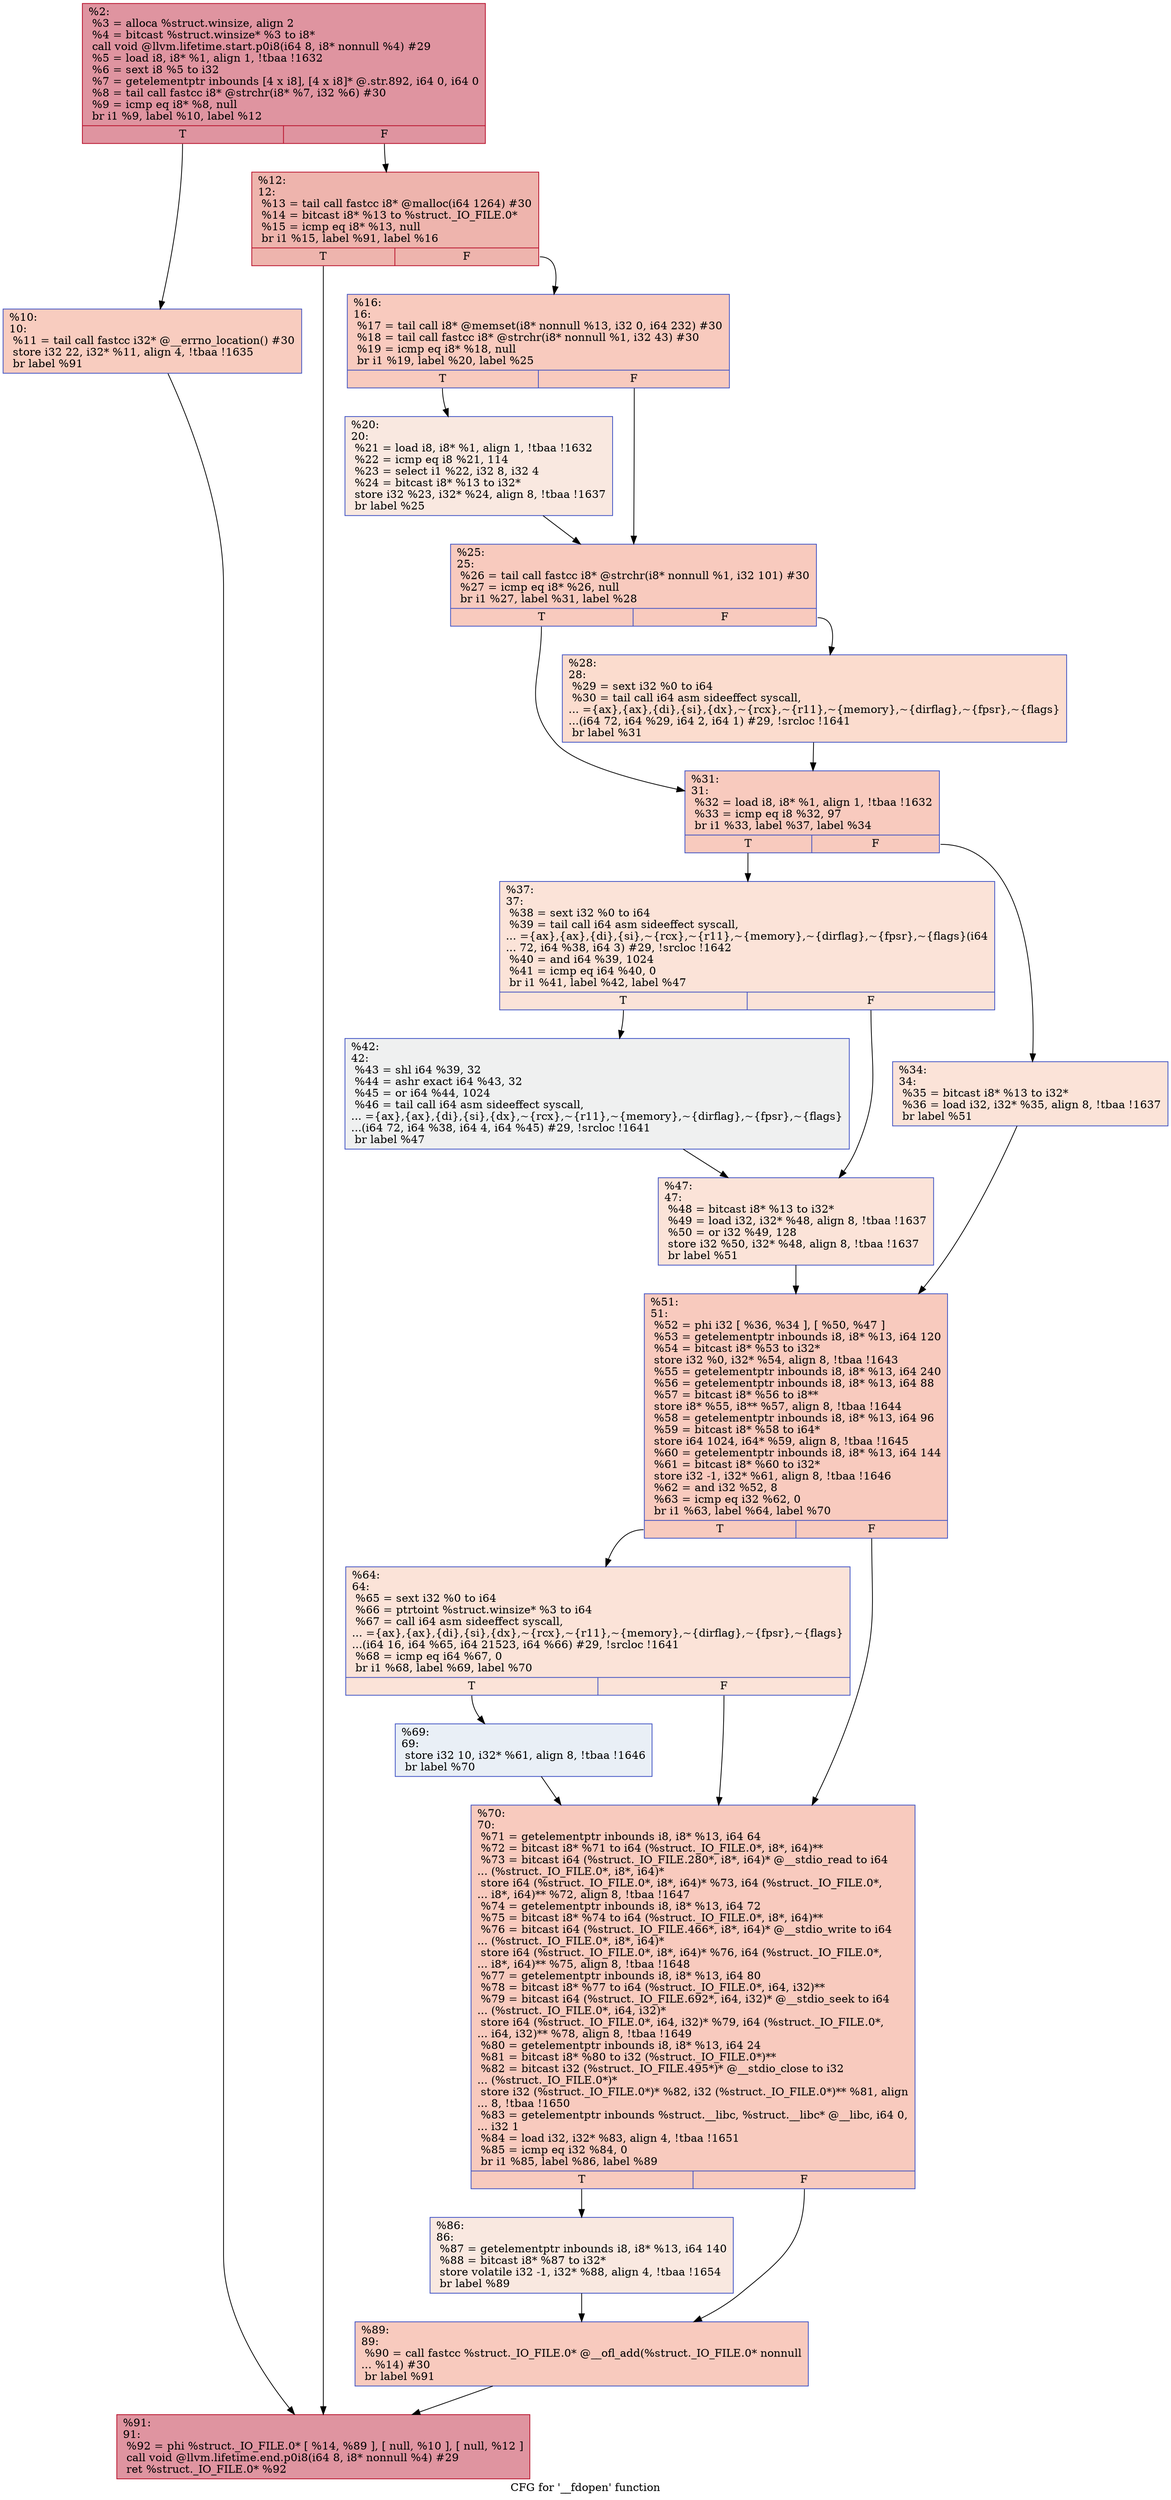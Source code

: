 digraph "CFG for '__fdopen' function" {
	label="CFG for '__fdopen' function";

	Node0x1656a70 [shape=record,color="#b70d28ff", style=filled, fillcolor="#b70d2870",label="{%2:\l  %3 = alloca %struct.winsize, align 2\l  %4 = bitcast %struct.winsize* %3 to i8*\l  call void @llvm.lifetime.start.p0i8(i64 8, i8* nonnull %4) #29\l  %5 = load i8, i8* %1, align 1, !tbaa !1632\l  %6 = sext i8 %5 to i32\l  %7 = getelementptr inbounds [4 x i8], [4 x i8]* @.str.892, i64 0, i64 0\l  %8 = tail call fastcc i8* @strchr(i8* %7, i32 %6) #30\l  %9 = icmp eq i8* %8, null\l  br i1 %9, label %10, label %12\l|{<s0>T|<s1>F}}"];
	Node0x1656a70:s0 -> Node0x1656bc0;
	Node0x1656a70:s1 -> Node0x1656c10;
	Node0x1656bc0 [shape=record,color="#3d50c3ff", style=filled, fillcolor="#f08b6e70",label="{%10:\l10:                                               \l  %11 = tail call fastcc i32* @__errno_location() #30\l  store i32 22, i32* %11, align 4, !tbaa !1635\l  br label %91\l}"];
	Node0x1656bc0 -> Node0x1657110;
	Node0x1656c10 [shape=record,color="#b70d28ff", style=filled, fillcolor="#d8564670",label="{%12:\l12:                                               \l  %13 = tail call fastcc i8* @malloc(i64 1264) #30\l  %14 = bitcast i8* %13 to %struct._IO_FILE.0*\l  %15 = icmp eq i8* %13, null\l  br i1 %15, label %91, label %16\l|{<s0>T|<s1>F}}"];
	Node0x1656c10:s0 -> Node0x1657110;
	Node0x1656c10:s1 -> Node0x1656c60;
	Node0x1656c60 [shape=record,color="#3d50c3ff", style=filled, fillcolor="#ef886b70",label="{%16:\l16:                                               \l  %17 = tail call i8* @memset(i8* nonnull %13, i32 0, i64 232) #30\l  %18 = tail call fastcc i8* @strchr(i8* nonnull %1, i32 43) #30\l  %19 = icmp eq i8* %18, null\l  br i1 %19, label %20, label %25\l|{<s0>T|<s1>F}}"];
	Node0x1656c60:s0 -> Node0x1656cb0;
	Node0x1656c60:s1 -> Node0x1656d00;
	Node0x1656cb0 [shape=record,color="#3d50c3ff", style=filled, fillcolor="#f1ccb870",label="{%20:\l20:                                               \l  %21 = load i8, i8* %1, align 1, !tbaa !1632\l  %22 = icmp eq i8 %21, 114\l  %23 = select i1 %22, i32 8, i32 4\l  %24 = bitcast i8* %13 to i32*\l  store i32 %23, i32* %24, align 8, !tbaa !1637\l  br label %25\l}"];
	Node0x1656cb0 -> Node0x1656d00;
	Node0x1656d00 [shape=record,color="#3d50c3ff", style=filled, fillcolor="#ef886b70",label="{%25:\l25:                                               \l  %26 = tail call fastcc i8* @strchr(i8* nonnull %1, i32 101) #30\l  %27 = icmp eq i8* %26, null\l  br i1 %27, label %31, label %28\l|{<s0>T|<s1>F}}"];
	Node0x1656d00:s0 -> Node0x1656da0;
	Node0x1656d00:s1 -> Node0x1656d50;
	Node0x1656d50 [shape=record,color="#3d50c3ff", style=filled, fillcolor="#f7af9170",label="{%28:\l28:                                               \l  %29 = sext i32 %0 to i64\l  %30 = tail call i64 asm sideeffect syscall,\l... =\{ax\},\{ax\},\{di\},\{si\},\{dx\},~\{rcx\},~\{r11\},~\{memory\},~\{dirflag\},~\{fpsr\},~\{flags\}\l...(i64 72, i64 %29, i64 2, i64 1) #29, !srcloc !1641\l  br label %31\l}"];
	Node0x1656d50 -> Node0x1656da0;
	Node0x1656da0 [shape=record,color="#3d50c3ff", style=filled, fillcolor="#ef886b70",label="{%31:\l31:                                               \l  %32 = load i8, i8* %1, align 1, !tbaa !1632\l  %33 = icmp eq i8 %32, 97\l  br i1 %33, label %37, label %34\l|{<s0>T|<s1>F}}"];
	Node0x1656da0:s0 -> Node0x1656e40;
	Node0x1656da0:s1 -> Node0x1656df0;
	Node0x1656df0 [shape=record,color="#3d50c3ff", style=filled, fillcolor="#f6bfa670",label="{%34:\l34:                                               \l  %35 = bitcast i8* %13 to i32*\l  %36 = load i32, i32* %35, align 8, !tbaa !1637\l  br label %51\l}"];
	Node0x1656df0 -> Node0x1656f30;
	Node0x1656e40 [shape=record,color="#3d50c3ff", style=filled, fillcolor="#f6bfa670",label="{%37:\l37:                                               \l  %38 = sext i32 %0 to i64\l  %39 = tail call i64 asm sideeffect syscall,\l... =\{ax\},\{ax\},\{di\},\{si\},~\{rcx\},~\{r11\},~\{memory\},~\{dirflag\},~\{fpsr\},~\{flags\}(i64\l... 72, i64 %38, i64 3) #29, !srcloc !1642\l  %40 = and i64 %39, 1024\l  %41 = icmp eq i64 %40, 0\l  br i1 %41, label %42, label %47\l|{<s0>T|<s1>F}}"];
	Node0x1656e40:s0 -> Node0x1656e90;
	Node0x1656e40:s1 -> Node0x1656ee0;
	Node0x1656e90 [shape=record,color="#3d50c3ff", style=filled, fillcolor="#dbdcde70",label="{%42:\l42:                                               \l  %43 = shl i64 %39, 32\l  %44 = ashr exact i64 %43, 32\l  %45 = or i64 %44, 1024\l  %46 = tail call i64 asm sideeffect syscall,\l... =\{ax\},\{ax\},\{di\},\{si\},\{dx\},~\{rcx\},~\{r11\},~\{memory\},~\{dirflag\},~\{fpsr\},~\{flags\}\l...(i64 72, i64 %38, i64 4, i64 %45) #29, !srcloc !1641\l  br label %47\l}"];
	Node0x1656e90 -> Node0x1656ee0;
	Node0x1656ee0 [shape=record,color="#3d50c3ff", style=filled, fillcolor="#f6bfa670",label="{%47:\l47:                                               \l  %48 = bitcast i8* %13 to i32*\l  %49 = load i32, i32* %48, align 8, !tbaa !1637\l  %50 = or i32 %49, 128\l  store i32 %50, i32* %48, align 8, !tbaa !1637\l  br label %51\l}"];
	Node0x1656ee0 -> Node0x1656f30;
	Node0x1656f30 [shape=record,color="#3d50c3ff", style=filled, fillcolor="#ef886b70",label="{%51:\l51:                                               \l  %52 = phi i32 [ %36, %34 ], [ %50, %47 ]\l  %53 = getelementptr inbounds i8, i8* %13, i64 120\l  %54 = bitcast i8* %53 to i32*\l  store i32 %0, i32* %54, align 8, !tbaa !1643\l  %55 = getelementptr inbounds i8, i8* %13, i64 240\l  %56 = getelementptr inbounds i8, i8* %13, i64 88\l  %57 = bitcast i8* %56 to i8**\l  store i8* %55, i8** %57, align 8, !tbaa !1644\l  %58 = getelementptr inbounds i8, i8* %13, i64 96\l  %59 = bitcast i8* %58 to i64*\l  store i64 1024, i64* %59, align 8, !tbaa !1645\l  %60 = getelementptr inbounds i8, i8* %13, i64 144\l  %61 = bitcast i8* %60 to i32*\l  store i32 -1, i32* %61, align 8, !tbaa !1646\l  %62 = and i32 %52, 8\l  %63 = icmp eq i32 %62, 0\l  br i1 %63, label %64, label %70\l|{<s0>T|<s1>F}}"];
	Node0x1656f30:s0 -> Node0x1656f80;
	Node0x1656f30:s1 -> Node0x1657020;
	Node0x1656f80 [shape=record,color="#3d50c3ff", style=filled, fillcolor="#f6bfa670",label="{%64:\l64:                                               \l  %65 = sext i32 %0 to i64\l  %66 = ptrtoint %struct.winsize* %3 to i64\l  %67 = call i64 asm sideeffect syscall,\l... =\{ax\},\{ax\},\{di\},\{si\},\{dx\},~\{rcx\},~\{r11\},~\{memory\},~\{dirflag\},~\{fpsr\},~\{flags\}\l...(i64 16, i64 %65, i64 21523, i64 %66) #29, !srcloc !1641\l  %68 = icmp eq i64 %67, 0\l  br i1 %68, label %69, label %70\l|{<s0>T|<s1>F}}"];
	Node0x1656f80:s0 -> Node0x1656fd0;
	Node0x1656f80:s1 -> Node0x1657020;
	Node0x1656fd0 [shape=record,color="#3d50c3ff", style=filled, fillcolor="#cedaeb70",label="{%69:\l69:                                               \l  store i32 10, i32* %61, align 8, !tbaa !1646\l  br label %70\l}"];
	Node0x1656fd0 -> Node0x1657020;
	Node0x1657020 [shape=record,color="#3d50c3ff", style=filled, fillcolor="#ef886b70",label="{%70:\l70:                                               \l  %71 = getelementptr inbounds i8, i8* %13, i64 64\l  %72 = bitcast i8* %71 to i64 (%struct._IO_FILE.0*, i8*, i64)**\l  %73 = bitcast i64 (%struct._IO_FILE.280*, i8*, i64)* @__stdio_read to i64\l... (%struct._IO_FILE.0*, i8*, i64)*\l  store i64 (%struct._IO_FILE.0*, i8*, i64)* %73, i64 (%struct._IO_FILE.0*,\l... i8*, i64)** %72, align 8, !tbaa !1647\l  %74 = getelementptr inbounds i8, i8* %13, i64 72\l  %75 = bitcast i8* %74 to i64 (%struct._IO_FILE.0*, i8*, i64)**\l  %76 = bitcast i64 (%struct._IO_FILE.466*, i8*, i64)* @__stdio_write to i64\l... (%struct._IO_FILE.0*, i8*, i64)*\l  store i64 (%struct._IO_FILE.0*, i8*, i64)* %76, i64 (%struct._IO_FILE.0*,\l... i8*, i64)** %75, align 8, !tbaa !1648\l  %77 = getelementptr inbounds i8, i8* %13, i64 80\l  %78 = bitcast i8* %77 to i64 (%struct._IO_FILE.0*, i64, i32)**\l  %79 = bitcast i64 (%struct._IO_FILE.692*, i64, i32)* @__stdio_seek to i64\l... (%struct._IO_FILE.0*, i64, i32)*\l  store i64 (%struct._IO_FILE.0*, i64, i32)* %79, i64 (%struct._IO_FILE.0*,\l... i64, i32)** %78, align 8, !tbaa !1649\l  %80 = getelementptr inbounds i8, i8* %13, i64 24\l  %81 = bitcast i8* %80 to i32 (%struct._IO_FILE.0*)**\l  %82 = bitcast i32 (%struct._IO_FILE.495*)* @__stdio_close to i32\l... (%struct._IO_FILE.0*)*\l  store i32 (%struct._IO_FILE.0*)* %82, i32 (%struct._IO_FILE.0*)** %81, align\l... 8, !tbaa !1650\l  %83 = getelementptr inbounds %struct.__libc, %struct.__libc* @__libc, i64 0,\l... i32 1\l  %84 = load i32, i32* %83, align 4, !tbaa !1651\l  %85 = icmp eq i32 %84, 0\l  br i1 %85, label %86, label %89\l|{<s0>T|<s1>F}}"];
	Node0x1657020:s0 -> Node0x1657070;
	Node0x1657020:s1 -> Node0x16570c0;
	Node0x1657070 [shape=record,color="#3d50c3ff", style=filled, fillcolor="#f1ccb870",label="{%86:\l86:                                               \l  %87 = getelementptr inbounds i8, i8* %13, i64 140\l  %88 = bitcast i8* %87 to i32*\l  store volatile i32 -1, i32* %88, align 4, !tbaa !1654\l  br label %89\l}"];
	Node0x1657070 -> Node0x16570c0;
	Node0x16570c0 [shape=record,color="#3d50c3ff", style=filled, fillcolor="#ef886b70",label="{%89:\l89:                                               \l  %90 = call fastcc %struct._IO_FILE.0* @__ofl_add(%struct._IO_FILE.0* nonnull\l... %14) #30\l  br label %91\l}"];
	Node0x16570c0 -> Node0x1657110;
	Node0x1657110 [shape=record,color="#b70d28ff", style=filled, fillcolor="#b70d2870",label="{%91:\l91:                                               \l  %92 = phi %struct._IO_FILE.0* [ %14, %89 ], [ null, %10 ], [ null, %12 ]\l  call void @llvm.lifetime.end.p0i8(i64 8, i8* nonnull %4) #29\l  ret %struct._IO_FILE.0* %92\l}"];
}
